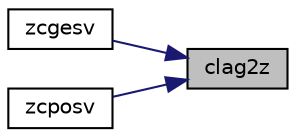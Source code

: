 digraph "clag2z"
{
 // LATEX_PDF_SIZE
  edge [fontname="Helvetica",fontsize="10",labelfontname="Helvetica",labelfontsize="10"];
  node [fontname="Helvetica",fontsize="10",shape=record];
  rankdir="RL";
  Node1 [label="clag2z",height=0.2,width=0.4,color="black", fillcolor="grey75", style="filled", fontcolor="black",tooltip="CLAG2Z converts a complex single precision matrix to a complex double precision matrix."];
  Node1 -> Node2 [dir="back",color="midnightblue",fontsize="10",style="solid",fontname="Helvetica"];
  Node2 [label="zcgesv",height=0.2,width=0.4,color="black", fillcolor="white", style="filled",URL="$zcgesv_8f.html#a892cb7992dc737797a8b8043dfc81a48",tooltip="ZCGESV computes the solution to system of linear equations A * X = B for GE matrices (mixed precision..."];
  Node1 -> Node3 [dir="back",color="midnightblue",fontsize="10",style="solid",fontname="Helvetica"];
  Node3 [label="zcposv",height=0.2,width=0.4,color="black", fillcolor="white", style="filled",URL="$zcposv_8f.html#ae1f1548257a84b4328773c60eefb8934",tooltip="ZCPOSV computes the solution to system of linear equations A * X = B for PO matrices"];
}

